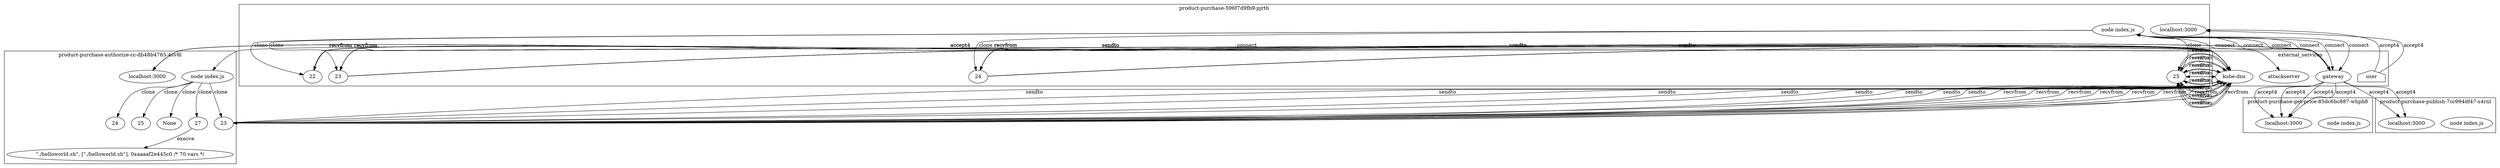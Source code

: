 digraph G {
	subgraph "cluster_ product-purchase-authorize-cc-db48b4765-4sv8l " {
		label=" product-purchase-authorize-cc-db48b4765-4sv8l "
		20664 [label="node index.js"]
		"product-purchase-authorize-cc_localhost_3000" [label="localhost:3000"]
		"product-purchase-authorize-cc_localhost_3000" [label="localhost:3000"]
		20664 -> 25547 [label=clone]
		20664 -> 25560 [label=clone]
		20664 -> 25557 [label=clone]
		20664 -> None [label=clone]
		"product-purchase-authorize-cc_localhost_3000" [label="localhost:3000"]
		"product-purchase-authorize-cc_localhost_3000" [label="localhost:3000"]
		20664 -> 26698 [label=clone]
		25547 [label=23]
		25560 [label=24]
		25557 [label=25]
		26698 [label=27]
		" product-purchase-authorize-cc-db48b4765-4sv8l _./helloworld.sh" [label="\"./helloworld.sh\", [\"./helloworld.sh\"], 0xaaaaf2e445c0 /* 70 vars */"]
		26698 -> " product-purchase-authorize-cc-db48b4765-4sv8l _./helloworld.sh" [label=execve]
	}
	subgraph "cluster_ product-purchase-596f7d9fb9-pjrtb " {
		label=" product-purchase-596f7d9fb9-pjrtb "
		21616 [label="node index.js"]
		"product-purchase_localhost_3000" [label="localhost:3000"]
		"product-purchase_localhost_3000" [label="localhost:3000"]
		21616 -> 25500 [label=clone]
		21616 -> 25509 [label=clone]
		21616 -> 25502 [label=clone]
		21616 -> 25516 [label=clone]
		25500 [label=22]
		25509 [label=23]
		25502 [label=24]
		25516 [label=25]
	}
	subgraph "cluster_ product-purchase-get-price-85dc6bc887-whph8 " {
		label=" product-purchase-get-price-85dc6bc887-whph8 "
		22877 [label="node index.js"]
		"product-purchase-get-price_localhost_3000" [label="localhost:3000"]
		"product-purchase-get-price_localhost_3000" [label="localhost:3000"]
		"product-purchase-get-price_localhost_3000" [label="localhost:3000"]
		"product-purchase-get-price_localhost_3000" [label="localhost:3000"]
	}
	subgraph "cluster_ product-purchase-publish-7cc994df47-s4rnl " {
		label=" product-purchase-publish-7cc994df47-s4rnl "
		24349 [label="node index.js"]
		"product-purchase-publish_localhost_3000" [label="localhost:3000"]
		"product-purchase-publish_localhost_3000" [label="localhost:3000"]
	}
	subgraph cluster_services {
		label=external_services
		user [shape=house]
		"10.107.89.58_8080" -> "product-purchase-authorize-cc_localhost_3000" [label=accept4]
		"10.107.89.58_8080" -> "product-purchase-authorize-cc_localhost_3000" [label=accept4]
		"10.105.125.79_8889" [label=attackserver]
		20664 -> "10.105.125.79_8889" [label=connect dir=both]
		"10.107.89.58_8080" -> "product-purchase-authorize-cc_localhost_3000" [label=accept4]
		"10.107.89.58_8080" -> "product-purchase-authorize-cc_localhost_3000" [label=accept4]
		"10.96.0.10_53" [label="kube-dns"]
		25547 -> "10.96.0.10_53" [label=sendto]
		"10.96.0.10_53" [label="kube-dns"]
		25547 -> "10.96.0.10_53" [label=sendto]
		"10.96.0.10_53" [label="kube-dns"]
		"10.96.0.10_53" -> 25547 [label=recvfrom]
		"10.96.0.10_53" [label="kube-dns"]
		"10.96.0.10_53" -> 25547 [label=recvfrom]
		"10.96.0.10_53" [label="kube-dns"]
		25547 -> "10.96.0.10_53" [label=sendto]
		"10.96.0.10_53" [label="kube-dns"]
		25547 -> "10.96.0.10_53" [label=sendto]
		"10.96.0.10_53" [label="kube-dns"]
		"10.96.0.10_53" -> 25547 [label=recvfrom]
		"10.96.0.10_53" [label="kube-dns"]
		"10.96.0.10_53" -> 25547 [label=recvfrom]
		"10.96.0.10_53" [label="kube-dns"]
		25547 -> "10.96.0.10_53" [label=sendto]
		"10.96.0.10_53" [label="kube-dns"]
		25547 -> "10.96.0.10_53" [label=sendto]
		"10.96.0.10_53" [label="kube-dns"]
		"10.96.0.10_53" -> 25547 [label=recvfrom]
		"10.96.0.10_53" [label="kube-dns"]
		"10.96.0.10_53" -> 25547 [label=recvfrom]
		"10.96.0.10_53" [label="kube-dns"]
		25547 -> "10.96.0.10_53" [label=sendto]
		"10.96.0.10_53" [label="kube-dns"]
		25547 -> "10.96.0.10_53" [label=sendto]
		"10.96.0.10_53" [label="kube-dns"]
		"10.96.0.10_53" -> 25547 [label=recvfrom]
		"10.96.0.10_53" [label="kube-dns"]
		"10.96.0.10_53" -> 25547 [label=recvfrom]
		user -> "product-purchase_localhost_3000" [label=accept4]
		user -> "product-purchase_localhost_3000" [label=accept4]
		"10.107.89.58_8080" [label=gateway]
		21616 -> "10.107.89.58_8080" [label=connect dir=both]
		"10.107.89.58_8080" [label=gateway]
		21616 -> "10.107.89.58_8080" [label=connect dir=both]
		"10.107.89.58_8080" [label=gateway]
		21616 -> "10.107.89.58_8080" [label=connect dir=both]
		"10.107.89.58_8080" [label=gateway]
		21616 -> "10.107.89.58_8080" [label=connect dir=both]
		"10.107.89.58_8080" [label=gateway]
		21616 -> "10.107.89.58_8080" [label=connect dir=both]
		"10.107.89.58_8080" [label=gateway]
		21616 -> "10.107.89.58_8080" [label=connect dir=both]
		"10.96.0.10_53" [label="kube-dns"]
		25500 -> "10.96.0.10_53" [label=sendto]
		"10.96.0.10_53" [label="kube-dns"]
		25500 -> "10.96.0.10_53" [label=sendto]
		"10.96.0.10_53" [label="kube-dns"]
		"10.96.0.10_53" -> 25500 [label=recvfrom]
		"10.96.0.10_53" [label="kube-dns"]
		"10.96.0.10_53" -> 25500 [label=recvfrom]
		"10.96.0.10_53" [label="kube-dns"]
		25500 -> "10.96.0.10_53" [label=sendto]
		"10.96.0.10_53" [label="kube-dns"]
		25500 -> "10.96.0.10_53" [label=sendto]
		"10.96.0.10_53" [label="kube-dns"]
		"10.96.0.10_53" -> 25500 [label=recvfrom]
		"10.96.0.10_53" [label="kube-dns"]
		"10.96.0.10_53" -> 25500 [label=recvfrom]
		"10.96.0.10_53" [label="kube-dns"]
		25500 -> "10.96.0.10_53" [label=sendto]
		"10.96.0.10_53" [label="kube-dns"]
		25500 -> "10.96.0.10_53" [label=sendto]
		"10.96.0.10_53" [label="kube-dns"]
		"10.96.0.10_53" -> 25500 [label=recvfrom]
		"10.96.0.10_53" [label="kube-dns"]
		"10.96.0.10_53" -> 25500 [label=recvfrom]
		"10.96.0.10_53" [label="kube-dns"]
		25500 -> "10.96.0.10_53" [label=sendto]
		"10.96.0.10_53" [label="kube-dns"]
		25500 -> "10.96.0.10_53" [label=sendto]
		"10.96.0.10_53" [label="kube-dns"]
		"10.96.0.10_53" -> 25500 [label=recvfrom]
		"10.96.0.10_53" [label="kube-dns"]
		"10.96.0.10_53" -> 25500 [label=recvfrom]
		"10.96.0.10_53" [label="kube-dns"]
		25500 -> "10.96.0.10_53" [label=sendto]
		"10.96.0.10_53" [label="kube-dns"]
		25500 -> "10.96.0.10_53" [label=sendto]
		"10.96.0.10_53" [label="kube-dns"]
		"10.96.0.10_53" -> 25500 [label=recvfrom]
		"10.96.0.10_53" [label="kube-dns"]
		"10.96.0.10_53" -> 25500 [label=recvfrom]
		"10.96.0.10_53" [label="kube-dns"]
		25500 -> "10.96.0.10_53" [label=sendto]
		"10.96.0.10_53" [label="kube-dns"]
		25500 -> "10.96.0.10_53" [label=sendto]
		"10.96.0.10_53" [label="kube-dns"]
		"10.96.0.10_53" -> 25500 [label=recvfrom]
		"10.96.0.10_53" [label="kube-dns"]
		"10.96.0.10_53" -> 25500 [label=recvfrom]
		"10.96.0.10_53" [label="kube-dns"]
		25500 -> "10.96.0.10_53" [label=sendto]
		"10.96.0.10_53" [label="kube-dns"]
		25500 -> "10.96.0.10_53" [label=sendto]
		"10.96.0.10_53" [label="kube-dns"]
		"10.96.0.10_53" -> 25500 [label=recvfrom]
		"10.96.0.10_53" [label="kube-dns"]
		"10.96.0.10_53" -> 25500 [label=recvfrom]
		"10.96.0.10_53" [label="kube-dns"]
		25500 -> "10.96.0.10_53" [label=sendto]
		"10.96.0.10_53" [label="kube-dns"]
		25500 -> "10.96.0.10_53" [label=sendto]
		"10.96.0.10_53" [label="kube-dns"]
		"10.96.0.10_53" -> 25500 [label=recvfrom]
		"10.96.0.10_53" [label="kube-dns"]
		"10.96.0.10_53" -> 25500 [label=recvfrom]
		"10.96.0.10_53" [label="kube-dns"]
		25509 -> "10.96.0.10_53" [label=sendto]
		"10.96.0.10_53" [label="kube-dns"]
		25509 -> "10.96.0.10_53" [label=sendto]
		"10.96.0.10_53" [label="kube-dns"]
		"10.96.0.10_53" -> 25509 [label=recvfrom]
		"10.96.0.10_53" [label="kube-dns"]
		"10.96.0.10_53" -> 25509 [label=recvfrom]
		"10.96.0.10_53" [label="kube-dns"]
		25509 -> "10.96.0.10_53" [label=sendto]
		"10.96.0.10_53" [label="kube-dns"]
		25509 -> "10.96.0.10_53" [label=sendto]
		"10.96.0.10_53" [label="kube-dns"]
		"10.96.0.10_53" -> 25509 [label=recvfrom]
		"10.96.0.10_53" [label="kube-dns"]
		"10.96.0.10_53" -> 25509 [label=recvfrom]
		"10.96.0.10_53" [label="kube-dns"]
		25509 -> "10.96.0.10_53" [label=sendto]
		"10.96.0.10_53" [label="kube-dns"]
		25509 -> "10.96.0.10_53" [label=sendto]
		"10.96.0.10_53" [label="kube-dns"]
		"10.96.0.10_53" -> 25509 [label=recvfrom]
		"10.96.0.10_53" [label="kube-dns"]
		"10.96.0.10_53" -> 25509 [label=recvfrom]
		"10.96.0.10_53" [label="kube-dns"]
		25509 -> "10.96.0.10_53" [label=sendto]
		"10.96.0.10_53" [label="kube-dns"]
		25509 -> "10.96.0.10_53" [label=sendto]
		"10.96.0.10_53" [label="kube-dns"]
		"10.96.0.10_53" -> 25509 [label=recvfrom]
		"10.96.0.10_53" [label="kube-dns"]
		"10.96.0.10_53" -> 25509 [label=recvfrom]
		"10.96.0.10_53" [label="kube-dns"]
		25502 -> "10.96.0.10_53" [label=sendto]
		"10.96.0.10_53" [label="kube-dns"]
		25502 -> "10.96.0.10_53" [label=sendto]
		"10.96.0.10_53" [label="kube-dns"]
		"10.96.0.10_53" -> 25502 [label=recvfrom]
		"10.96.0.10_53" [label="kube-dns"]
		"10.96.0.10_53" -> 25502 [label=recvfrom]
		"10.96.0.10_53" [label="kube-dns"]
		25502 -> "10.96.0.10_53" [label=sendto]
		"10.96.0.10_53" [label="kube-dns"]
		25502 -> "10.96.0.10_53" [label=sendto]
		"10.96.0.10_53" [label="kube-dns"]
		"10.96.0.10_53" -> 25502 [label=recvfrom]
		"10.96.0.10_53" [label="kube-dns"]
		"10.96.0.10_53" -> 25502 [label=recvfrom]
		"10.96.0.10_53" [label="kube-dns"]
		25502 -> "10.96.0.10_53" [label=sendto]
		"10.96.0.10_53" [label="kube-dns"]
		25502 -> "10.96.0.10_53" [label=sendto]
		"10.96.0.10_53" [label="kube-dns"]
		"10.96.0.10_53" -> 25502 [label=recvfrom]
		"10.96.0.10_53" [label="kube-dns"]
		"10.96.0.10_53" -> 25502 [label=recvfrom]
		"10.96.0.10_53" [label="kube-dns"]
		25502 -> "10.96.0.10_53" [label=sendto]
		"10.96.0.10_53" [label="kube-dns"]
		25502 -> "10.96.0.10_53" [label=sendto]
		"10.96.0.10_53" [label="kube-dns"]
		"10.96.0.10_53" -> 25502 [label=recvfrom]
		"10.96.0.10_53" [label="kube-dns"]
		"10.96.0.10_53" -> 25502 [label=recvfrom]
		"10.96.0.10_53" [label="kube-dns"]
		25502 -> "10.96.0.10_53" [label=sendto]
		"10.96.0.10_53" [label="kube-dns"]
		25502 -> "10.96.0.10_53" [label=sendto]
		"10.96.0.10_53" [label="kube-dns"]
		"10.96.0.10_53" -> 25502 [label=recvfrom]
		"10.96.0.10_53" [label="kube-dns"]
		"10.96.0.10_53" -> 25502 [label=recvfrom]
		"10.96.0.10_53" [label="kube-dns"]
		25502 -> "10.96.0.10_53" [label=sendto]
		"10.96.0.10_53" [label="kube-dns"]
		25502 -> "10.96.0.10_53" [label=sendto]
		"10.96.0.10_53" [label="kube-dns"]
		"10.96.0.10_53" -> 25502 [label=recvfrom]
		"10.96.0.10_53" [label="kube-dns"]
		"10.96.0.10_53" -> 25502 [label=recvfrom]
		"10.96.0.10_53" [label="kube-dns"]
		25502 -> "10.96.0.10_53" [label=sendto]
		"10.96.0.10_53" [label="kube-dns"]
		25502 -> "10.96.0.10_53" [label=sendto]
		"10.96.0.10_53" [label="kube-dns"]
		"10.96.0.10_53" -> 25502 [label=recvfrom]
		"10.96.0.10_53" [label="kube-dns"]
		"10.96.0.10_53" -> 25502 [label=recvfrom]
		"10.96.0.10_53" [label="kube-dns"]
		25502 -> "10.96.0.10_53" [label=sendto]
		"10.96.0.10_53" [label="kube-dns"]
		25502 -> "10.96.0.10_53" [label=sendto]
		"10.96.0.10_53" [label="kube-dns"]
		"10.96.0.10_53" -> 25502 [label=recvfrom]
		"10.96.0.10_53" [label="kube-dns"]
		"10.96.0.10_53" -> 25502 [label=recvfrom]
		"10.96.0.10_53" [label="kube-dns"]
		25516 -> "10.96.0.10_53" [label=sendto]
		"10.96.0.10_53" [label="kube-dns"]
		25516 -> "10.96.0.10_53" [label=sendto]
		"10.96.0.10_53" [label="kube-dns"]
		"10.96.0.10_53" -> 25516 [label=recvfrom]
		"10.96.0.10_53" [label="kube-dns"]
		"10.96.0.10_53" -> 25516 [label=recvfrom]
		"10.96.0.10_53" [label="kube-dns"]
		25516 -> "10.96.0.10_53" [label=sendto]
		"10.96.0.10_53" [label="kube-dns"]
		25516 -> "10.96.0.10_53" [label=sendto]
		"10.96.0.10_53" [label="kube-dns"]
		"10.96.0.10_53" -> 25516 [label=recvfrom]
		"10.96.0.10_53" [label="kube-dns"]
		"10.96.0.10_53" -> 25516 [label=recvfrom]
		"10.96.0.10_53" [label="kube-dns"]
		25516 -> "10.96.0.10_53" [label=sendto]
		"10.96.0.10_53" [label="kube-dns"]
		25516 -> "10.96.0.10_53" [label=sendto]
		"10.96.0.10_53" [label="kube-dns"]
		"10.96.0.10_53" -> 25516 [label=recvfrom]
		"10.96.0.10_53" [label="kube-dns"]
		"10.96.0.10_53" -> 25516 [label=recvfrom]
		"10.96.0.10_53" [label="kube-dns"]
		25516 -> "10.96.0.10_53" [label=sendto]
		"10.96.0.10_53" [label="kube-dns"]
		25516 -> "10.96.0.10_53" [label=sendto]
		"10.96.0.10_53" [label="kube-dns"]
		"10.96.0.10_53" -> 25516 [label=recvfrom]
		"10.96.0.10_53" [label="kube-dns"]
		"10.96.0.10_53" -> 25516 [label=recvfrom]
		"10.107.89.58_8080" -> "product-purchase-get-price_localhost_3000" [label=accept4]
		"10.107.89.58_8080" -> "product-purchase-get-price_localhost_3000" [label=accept4]
		"10.107.89.58_8080" -> "product-purchase-get-price_localhost_3000" [label=accept4]
		"10.107.89.58_8080" -> "product-purchase-get-price_localhost_3000" [label=accept4]
		"10.107.89.58_8080" -> "product-purchase-publish_localhost_3000" [label=accept4]
		"10.107.89.58_8080" -> "product-purchase-publish_localhost_3000" [label=accept4]
	}
}
